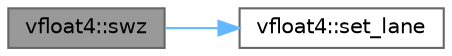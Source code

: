 digraph "vfloat4::swz"
{
 // LATEX_PDF_SIZE
  bgcolor="transparent";
  edge [fontname=Helvetica,fontsize=10,labelfontname=Helvetica,labelfontsize=10];
  node [fontname=Helvetica,fontsize=10,shape=box,height=0.2,width=0.4];
  rankdir="LR";
  Node1 [id="Node000001",label="vfloat4::swz",height=0.2,width=0.4,color="gray40", fillcolor="grey60", style="filled", fontcolor="black",tooltip="Return a swizzled float 2."];
  Node1 -> Node2 [id="edge2_Node000001_Node000002",color="steelblue1",style="solid",tooltip=" "];
  Node2 [id="Node000002",label="vfloat4::set_lane",height=0.2,width=0.4,color="grey40", fillcolor="white", style="filled",URL="$structvfloat4.html#a2168231efa1e514fd41b3603e57be297",tooltip="Set the scalar value of a single lane."];
}
